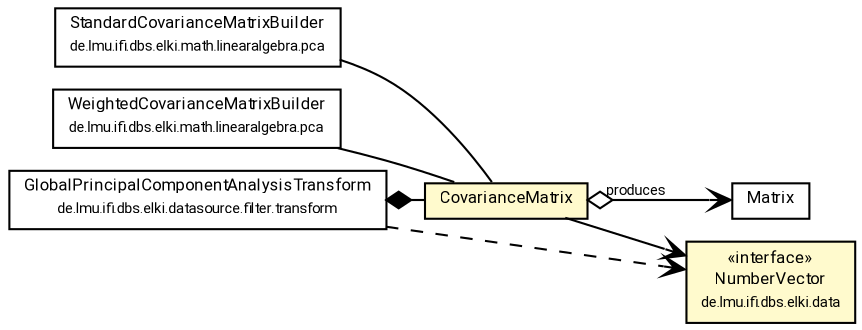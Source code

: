 #!/usr/local/bin/dot
#
# Class diagram 
# Generated by UMLGraph version R5_7_2-60-g0e99a6 (http://www.spinellis.gr/umlgraph/)
#

digraph G {
	graph [fontnames="svg"]
	edge [fontname="Roboto",fontsize=7,labelfontname="Roboto",labelfontsize=7,color="black"];
	node [fontname="Roboto",fontcolor="black",fontsize=8,shape=plaintext,margin=0,width=0,height=0];
	nodesep=0.15;
	ranksep=0.25;
	rankdir=LR;
	// de.lmu.ifi.dbs.elki.math.linearalgebra.pca.WeightedCovarianceMatrixBuilder
	c2919484 [label=<<table title="de.lmu.ifi.dbs.elki.math.linearalgebra.pca.WeightedCovarianceMatrixBuilder" border="0" cellborder="1" cellspacing="0" cellpadding="2" href="pca/WeightedCovarianceMatrixBuilder.html" target="_parent">
		<tr><td><table border="0" cellspacing="0" cellpadding="1">
		<tr><td align="center" balign="center"> <font face="Roboto">WeightedCovarianceMatrixBuilder</font> </td></tr>
		<tr><td align="center" balign="center"> <font face="Roboto" point-size="7.0">de.lmu.ifi.dbs.elki.math.linearalgebra.pca</font> </td></tr>
		</table></td></tr>
		</table>>, URL="pca/WeightedCovarianceMatrixBuilder.html"];
	// de.lmu.ifi.dbs.elki.data.NumberVector
	c2919611 [label=<<table title="de.lmu.ifi.dbs.elki.data.NumberVector" border="0" cellborder="1" cellspacing="0" cellpadding="2" bgcolor="LemonChiffon" href="../../data/NumberVector.html" target="_parent">
		<tr><td><table border="0" cellspacing="0" cellpadding="1">
		<tr><td align="center" balign="center"> &#171;interface&#187; </td></tr>
		<tr><td align="center" balign="center"> <font face="Roboto">NumberVector</font> </td></tr>
		<tr><td align="center" balign="center"> <font face="Roboto" point-size="7.0">de.lmu.ifi.dbs.elki.data</font> </td></tr>
		</table></td></tr>
		</table>>, URL="../../data/NumberVector.html"];
	// de.lmu.ifi.dbs.elki.math.linearalgebra.pca.StandardCovarianceMatrixBuilder
	c2920282 [label=<<table title="de.lmu.ifi.dbs.elki.math.linearalgebra.pca.StandardCovarianceMatrixBuilder" border="0" cellborder="1" cellspacing="0" cellpadding="2" href="pca/StandardCovarianceMatrixBuilder.html" target="_parent">
		<tr><td><table border="0" cellspacing="0" cellpadding="1">
		<tr><td align="center" balign="center"> <font face="Roboto">StandardCovarianceMatrixBuilder</font> </td></tr>
		<tr><td align="center" balign="center"> <font face="Roboto" point-size="7.0">de.lmu.ifi.dbs.elki.math.linearalgebra.pca</font> </td></tr>
		</table></td></tr>
		</table>>, URL="pca/StandardCovarianceMatrixBuilder.html"];
	// de.lmu.ifi.dbs.elki.math.linearalgebra.CovarianceMatrix
	c2920322 [label=<<table title="de.lmu.ifi.dbs.elki.math.linearalgebra.CovarianceMatrix" border="0" cellborder="1" cellspacing="0" cellpadding="2" bgcolor="lemonChiffon" href="CovarianceMatrix.html" target="_parent">
		<tr><td><table border="0" cellspacing="0" cellpadding="1">
		<tr><td align="center" balign="center"> <font face="Roboto">CovarianceMatrix</font> </td></tr>
		</table></td></tr>
		</table>>, URL="CovarianceMatrix.html"];
	// de.lmu.ifi.dbs.elki.datasource.filter.transform.GlobalPrincipalComponentAnalysisTransform<O extends de.lmu.ifi.dbs.elki.data.NumberVector>
	c2921121 [label=<<table title="de.lmu.ifi.dbs.elki.datasource.filter.transform.GlobalPrincipalComponentAnalysisTransform" border="0" cellborder="1" cellspacing="0" cellpadding="2" href="../../datasource/filter/transform/GlobalPrincipalComponentAnalysisTransform.html" target="_parent">
		<tr><td><table border="0" cellspacing="0" cellpadding="1">
		<tr><td align="center" balign="center"> <font face="Roboto">GlobalPrincipalComponentAnalysisTransform</font> </td></tr>
		<tr><td align="center" balign="center"> <font face="Roboto" point-size="7.0">de.lmu.ifi.dbs.elki.datasource.filter.transform</font> </td></tr>
		</table></td></tr>
		</table>>, URL="../../datasource/filter/transform/GlobalPrincipalComponentAnalysisTransform.html"];
	// de.lmu.ifi.dbs.elki.math.linearalgebra.pca.WeightedCovarianceMatrixBuilder assoc de.lmu.ifi.dbs.elki.math.linearalgebra.CovarianceMatrix
	c2919484 -> c2920322 [arrowhead=none,weight=2];
	// de.lmu.ifi.dbs.elki.math.linearalgebra.pca.StandardCovarianceMatrixBuilder assoc de.lmu.ifi.dbs.elki.math.linearalgebra.CovarianceMatrix
	c2920282 -> c2920322 [arrowhead=none,weight=2];
	// de.lmu.ifi.dbs.elki.math.linearalgebra.CovarianceMatrix navhas Matrix
	c2920322 -> c2921649 [arrowhead=open,arrowtail=ediamond,dir=both,weight=3,label="produces"];
	// de.lmu.ifi.dbs.elki.math.linearalgebra.CovarianceMatrix navassoc de.lmu.ifi.dbs.elki.data.NumberVector
	c2920322 -> c2919611 [arrowhead=open,weight=1];
	// de.lmu.ifi.dbs.elki.datasource.filter.transform.GlobalPrincipalComponentAnalysisTransform<O extends de.lmu.ifi.dbs.elki.data.NumberVector> composed de.lmu.ifi.dbs.elki.math.linearalgebra.CovarianceMatrix
	c2921121 -> c2920322 [arrowhead=none,arrowtail=diamond,dir=back,weight=6];
	// de.lmu.ifi.dbs.elki.datasource.filter.transform.GlobalPrincipalComponentAnalysisTransform<O extends de.lmu.ifi.dbs.elki.data.NumberVector> depend de.lmu.ifi.dbs.elki.data.NumberVector
	c2921121 -> c2919611 [arrowhead=open,style=dashed,weight=0];
	// Matrix
	c2921649[label=<<table title="Matrix" border="0" cellborder="1" cellspacing="0" cellpadding="2" href="http://docs.oracle.com/javase/7/docs/api/Matrix.html" target="_parent">
		<tr><td><table border="0" cellspacing="0" cellpadding="1">
		<tr><td align="center" balign="center"> <font face="Roboto">Matrix</font> </td></tr>
		</table></td></tr>
		</table>>];
}

